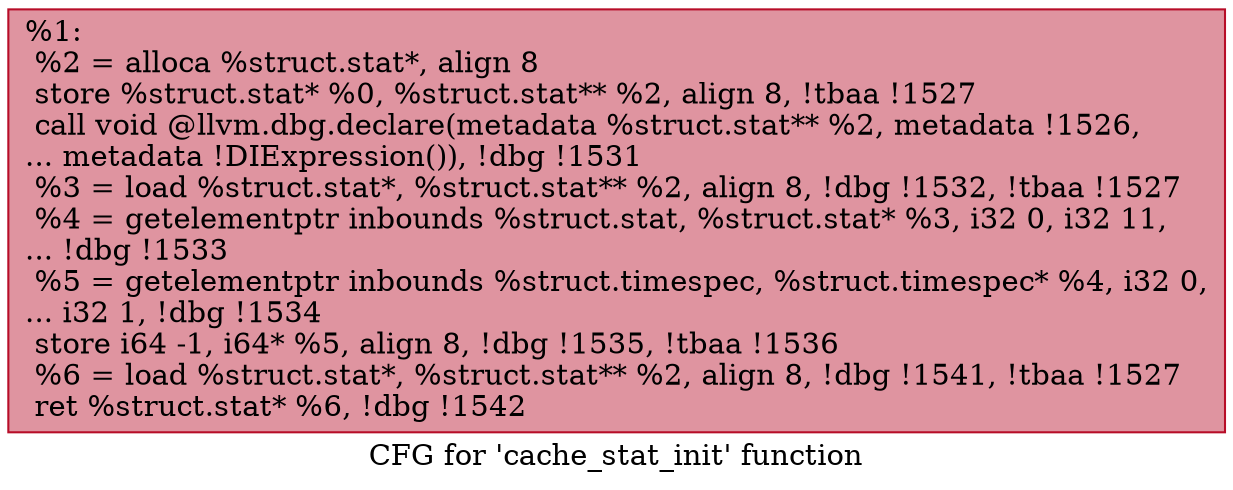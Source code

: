 digraph "CFG for 'cache_stat_init' function" {
	label="CFG for 'cache_stat_init' function";

	Node0x10b90f0 [shape=record,color="#b70d28ff", style=filled, fillcolor="#b70d2870",label="{%1:\l  %2 = alloca %struct.stat*, align 8\l  store %struct.stat* %0, %struct.stat** %2, align 8, !tbaa !1527\l  call void @llvm.dbg.declare(metadata %struct.stat** %2, metadata !1526,\l... metadata !DIExpression()), !dbg !1531\l  %3 = load %struct.stat*, %struct.stat** %2, align 8, !dbg !1532, !tbaa !1527\l  %4 = getelementptr inbounds %struct.stat, %struct.stat* %3, i32 0, i32 11,\l... !dbg !1533\l  %5 = getelementptr inbounds %struct.timespec, %struct.timespec* %4, i32 0,\l... i32 1, !dbg !1534\l  store i64 -1, i64* %5, align 8, !dbg !1535, !tbaa !1536\l  %6 = load %struct.stat*, %struct.stat** %2, align 8, !dbg !1541, !tbaa !1527\l  ret %struct.stat* %6, !dbg !1542\l}"];
}
